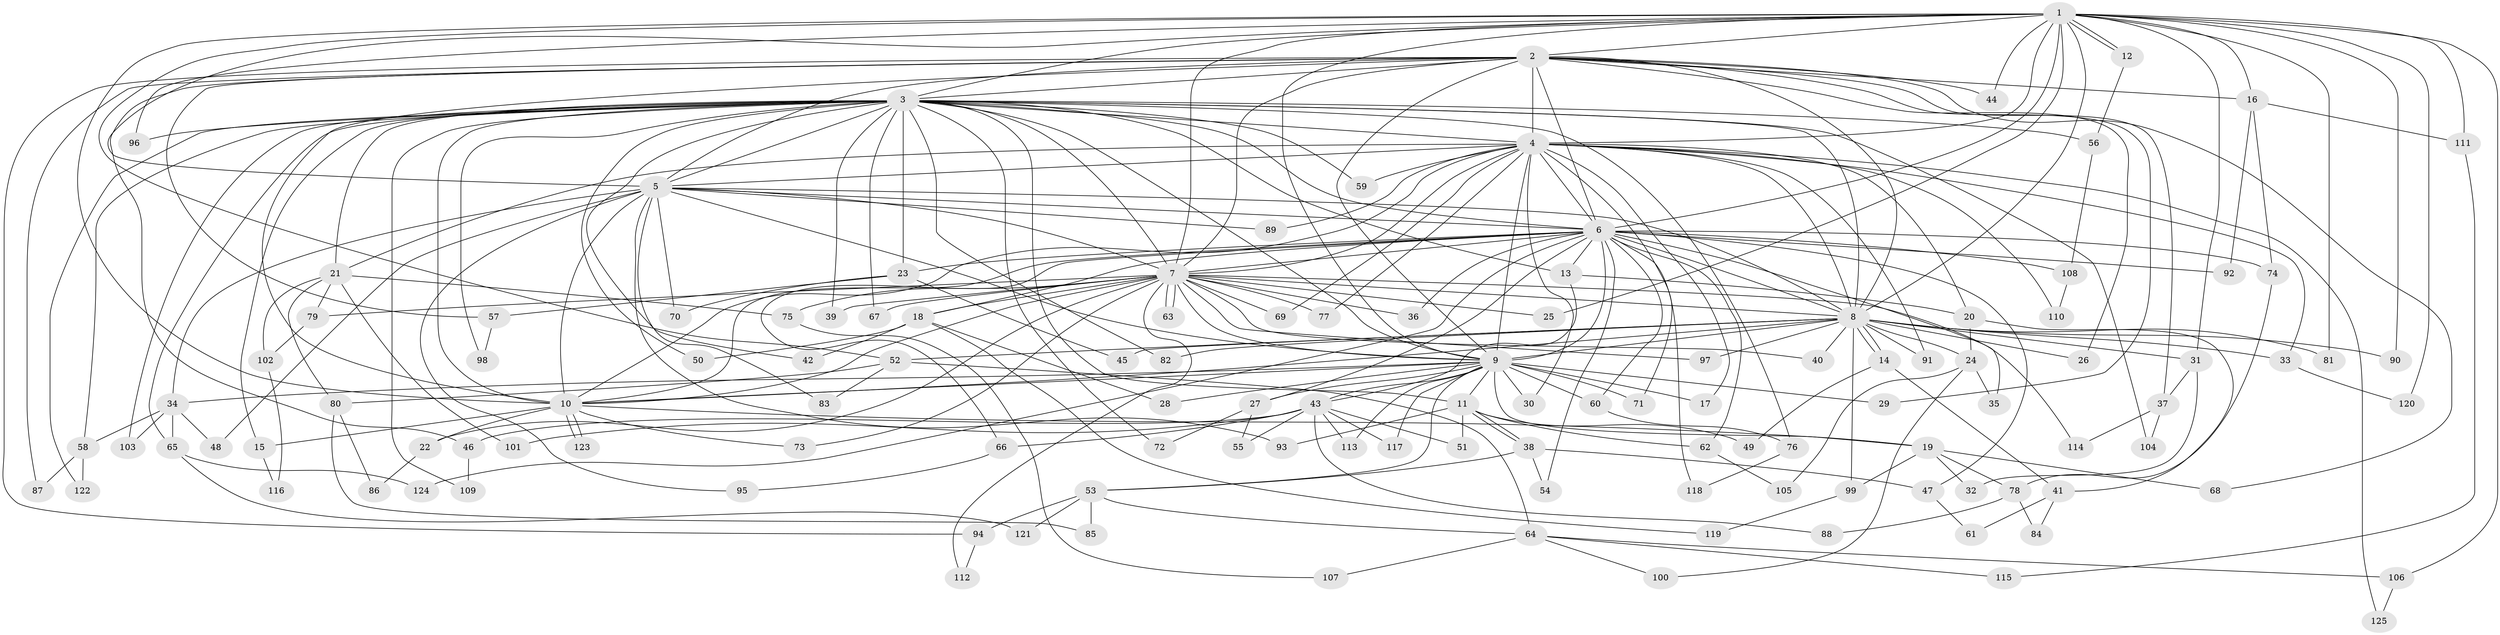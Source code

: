 // coarse degree distribution, {9: 0.013157894736842105, 18: 0.013157894736842105, 27: 0.013157894736842105, 19: 0.013157894736842105, 22: 0.02631578947368421, 11: 0.02631578947368421, 21: 0.013157894736842105, 14: 0.013157894736842105, 4: 0.06578947368421052, 3: 0.14473684210526316, 6: 0.05263157894736842, 7: 0.013157894736842105, 5: 0.039473684210526314, 10: 0.013157894736842105, 2: 0.4868421052631579, 8: 0.013157894736842105, 1: 0.039473684210526314}
// Generated by graph-tools (version 1.1) at 2025/49/03/04/25 22:49:47]
// undirected, 125 vertices, 275 edges
graph export_dot {
  node [color=gray90,style=filled];
  1;
  2;
  3;
  4;
  5;
  6;
  7;
  8;
  9;
  10;
  11;
  12;
  13;
  14;
  15;
  16;
  17;
  18;
  19;
  20;
  21;
  22;
  23;
  24;
  25;
  26;
  27;
  28;
  29;
  30;
  31;
  32;
  33;
  34;
  35;
  36;
  37;
  38;
  39;
  40;
  41;
  42;
  43;
  44;
  45;
  46;
  47;
  48;
  49;
  50;
  51;
  52;
  53;
  54;
  55;
  56;
  57;
  58;
  59;
  60;
  61;
  62;
  63;
  64;
  65;
  66;
  67;
  68;
  69;
  70;
  71;
  72;
  73;
  74;
  75;
  76;
  77;
  78;
  79;
  80;
  81;
  82;
  83;
  84;
  85;
  86;
  87;
  88;
  89;
  90;
  91;
  92;
  93;
  94;
  95;
  96;
  97;
  98;
  99;
  100;
  101;
  102;
  103;
  104;
  105;
  106;
  107;
  108;
  109;
  110;
  111;
  112;
  113;
  114;
  115;
  116;
  117;
  118;
  119;
  120;
  121;
  122;
  123;
  124;
  125;
  1 -- 2;
  1 -- 3;
  1 -- 4;
  1 -- 5;
  1 -- 6;
  1 -- 7;
  1 -- 8;
  1 -- 9;
  1 -- 10;
  1 -- 12;
  1 -- 12;
  1 -- 16;
  1 -- 25;
  1 -- 31;
  1 -- 44;
  1 -- 52;
  1 -- 81;
  1 -- 90;
  1 -- 96;
  1 -- 106;
  1 -- 111;
  1 -- 120;
  2 -- 3;
  2 -- 4;
  2 -- 5;
  2 -- 6;
  2 -- 7;
  2 -- 8;
  2 -- 9;
  2 -- 10;
  2 -- 16;
  2 -- 26;
  2 -- 29;
  2 -- 37;
  2 -- 44;
  2 -- 46;
  2 -- 57;
  2 -- 68;
  2 -- 87;
  2 -- 94;
  3 -- 4;
  3 -- 5;
  3 -- 6;
  3 -- 7;
  3 -- 8;
  3 -- 9;
  3 -- 10;
  3 -- 11;
  3 -- 13;
  3 -- 15;
  3 -- 21;
  3 -- 23;
  3 -- 39;
  3 -- 42;
  3 -- 50;
  3 -- 56;
  3 -- 58;
  3 -- 59;
  3 -- 65;
  3 -- 67;
  3 -- 72;
  3 -- 76;
  3 -- 82;
  3 -- 96;
  3 -- 98;
  3 -- 103;
  3 -- 104;
  3 -- 109;
  3 -- 122;
  4 -- 5;
  4 -- 6;
  4 -- 7;
  4 -- 8;
  4 -- 9;
  4 -- 10;
  4 -- 17;
  4 -- 20;
  4 -- 21;
  4 -- 30;
  4 -- 33;
  4 -- 59;
  4 -- 69;
  4 -- 71;
  4 -- 77;
  4 -- 89;
  4 -- 91;
  4 -- 110;
  4 -- 125;
  5 -- 6;
  5 -- 7;
  5 -- 8;
  5 -- 9;
  5 -- 10;
  5 -- 34;
  5 -- 48;
  5 -- 70;
  5 -- 83;
  5 -- 89;
  5 -- 93;
  5 -- 95;
  6 -- 7;
  6 -- 8;
  6 -- 9;
  6 -- 10;
  6 -- 13;
  6 -- 18;
  6 -- 23;
  6 -- 27;
  6 -- 35;
  6 -- 36;
  6 -- 47;
  6 -- 54;
  6 -- 60;
  6 -- 62;
  6 -- 66;
  6 -- 74;
  6 -- 92;
  6 -- 108;
  6 -- 118;
  6 -- 124;
  7 -- 8;
  7 -- 9;
  7 -- 10;
  7 -- 18;
  7 -- 22;
  7 -- 25;
  7 -- 36;
  7 -- 39;
  7 -- 40;
  7 -- 63;
  7 -- 63;
  7 -- 67;
  7 -- 69;
  7 -- 73;
  7 -- 75;
  7 -- 77;
  7 -- 79;
  7 -- 97;
  7 -- 112;
  7 -- 114;
  8 -- 9;
  8 -- 10;
  8 -- 14;
  8 -- 14;
  8 -- 24;
  8 -- 26;
  8 -- 31;
  8 -- 33;
  8 -- 40;
  8 -- 45;
  8 -- 52;
  8 -- 81;
  8 -- 82;
  8 -- 90;
  8 -- 91;
  8 -- 97;
  8 -- 99;
  9 -- 10;
  9 -- 11;
  9 -- 17;
  9 -- 19;
  9 -- 27;
  9 -- 28;
  9 -- 29;
  9 -- 30;
  9 -- 34;
  9 -- 43;
  9 -- 53;
  9 -- 60;
  9 -- 71;
  9 -- 113;
  9 -- 117;
  10 -- 15;
  10 -- 19;
  10 -- 22;
  10 -- 73;
  10 -- 123;
  10 -- 123;
  11 -- 38;
  11 -- 38;
  11 -- 49;
  11 -- 51;
  11 -- 62;
  11 -- 93;
  12 -- 56;
  13 -- 20;
  13 -- 43;
  14 -- 41;
  14 -- 49;
  15 -- 116;
  16 -- 74;
  16 -- 92;
  16 -- 111;
  18 -- 28;
  18 -- 42;
  18 -- 50;
  18 -- 119;
  19 -- 32;
  19 -- 68;
  19 -- 78;
  19 -- 99;
  20 -- 24;
  20 -- 41;
  21 -- 75;
  21 -- 79;
  21 -- 80;
  21 -- 101;
  21 -- 102;
  22 -- 86;
  23 -- 45;
  23 -- 57;
  23 -- 70;
  24 -- 35;
  24 -- 100;
  24 -- 105;
  27 -- 55;
  27 -- 72;
  31 -- 32;
  31 -- 37;
  33 -- 120;
  34 -- 48;
  34 -- 58;
  34 -- 65;
  34 -- 103;
  37 -- 104;
  37 -- 114;
  38 -- 47;
  38 -- 53;
  38 -- 54;
  41 -- 61;
  41 -- 84;
  43 -- 46;
  43 -- 51;
  43 -- 55;
  43 -- 66;
  43 -- 88;
  43 -- 101;
  43 -- 113;
  43 -- 117;
  46 -- 109;
  47 -- 61;
  52 -- 64;
  52 -- 80;
  52 -- 83;
  53 -- 64;
  53 -- 85;
  53 -- 94;
  53 -- 121;
  56 -- 108;
  57 -- 98;
  58 -- 87;
  58 -- 122;
  60 -- 76;
  62 -- 105;
  64 -- 100;
  64 -- 106;
  64 -- 107;
  64 -- 115;
  65 -- 121;
  65 -- 124;
  66 -- 95;
  74 -- 78;
  75 -- 107;
  76 -- 118;
  78 -- 84;
  78 -- 88;
  79 -- 102;
  80 -- 85;
  80 -- 86;
  94 -- 112;
  99 -- 119;
  102 -- 116;
  106 -- 125;
  108 -- 110;
  111 -- 115;
}
